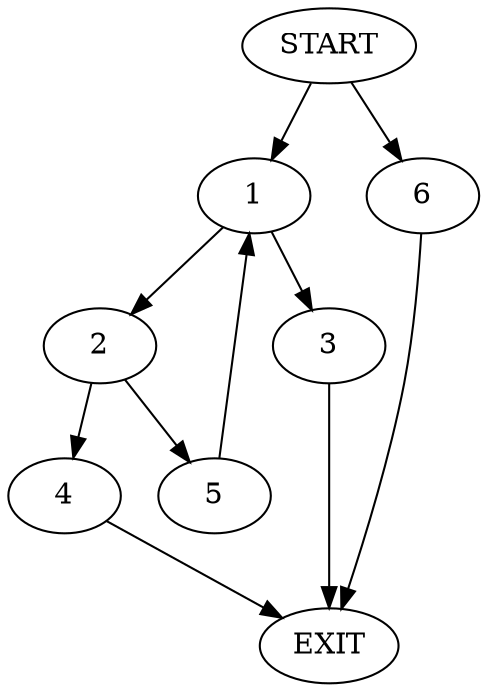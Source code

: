 digraph {
0 [label="START"]
7 [label="EXIT"]
0 -> 1
1 -> 2
1 -> 3
3 -> 7
2 -> 4
2 -> 5
4 -> 7
5 -> 1
0 -> 6
6 -> 7
}
